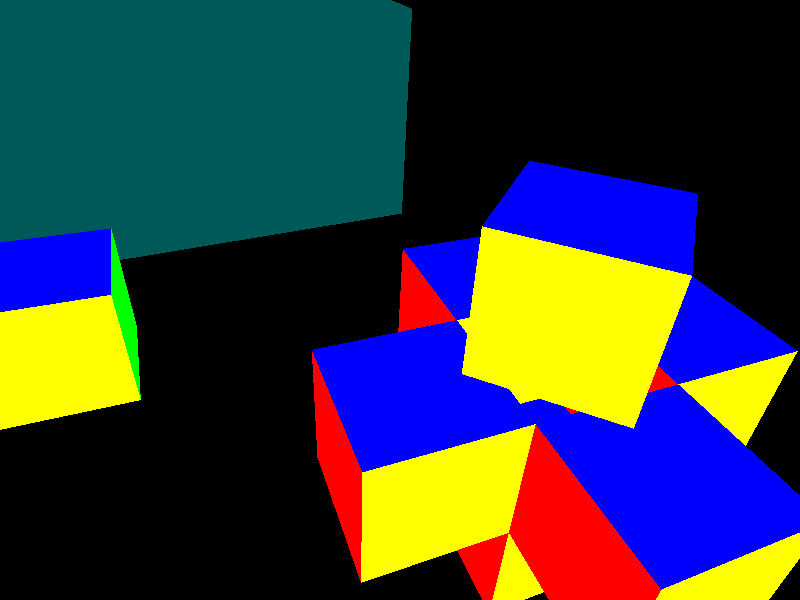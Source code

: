 // 20220813 (C) Gunter Liszewski -*- mode: pov; -*-
// orientation
#version 3.7;
#include "colors.inc"
 global_settings { assumed_gamma 1.0 }

camera { location <0,2,-10> look_at 0 }
light_source { <-5,30,-10> 1 }

#macro Side( Colour, P1, P2, P3, P4)
  polygon {  5, P1 P2 P3 P4 P1
    texture{ finish  { specular 0.6 }
      pigment { colour Colour }
      normal  { agate 0.25 scale 1/2 }}}
#end
// We want a cubelet of unit square facelets
#declare F = Side(Red,     <-1,-1,-1>, <-1,1,-1>, <1,1,-1>, <1,-1,-1>)
#declare B = Side(Green,   <-1,-1,1>, <-1,1,1>, <1,1,1>, <1,-1,1>)
#declare U = Side(Blue,    <-1,1,-1>, <-1,1,1>, <1,1,1>, <1,1,-1>)
#declare D = Side(Cyan,    <-1,-1,-1>, <-1,-1,1>, <1,-1,1>, <1,-1,-1>)
#declare L = Side(Magenta, <-1,-1,-1>, <-1,-1,1>, <-1,1,1>, <-1,1,-1>)
#declare R = Side(Yellow,  <1,-1,-1>, <1,1,-1>, <1,1,1>, <1,-1,1>)

// The way that worked with the cublets of the cube
// #declare F = Side(Red,     <0,0,0>, <0,1,0>, <1,1,0>, <1,0,0>)
// #declare B = Side(Green,   <0,0,1>, <0,1,1>, <1,1,1>, <1,0,1>)
// #declare U = Side(Blue,    <0,1,0>, <0,1,1>, <1,1,1>, <1,1,0>)
// #declare D = Side(Cyan,    <0,0,0>, <0,0,1>, <1,0,1>, <1,0,0>)
// #declare L = Side(Magenta, <0,0,0>, <0,0,1>, <0,1,1>, <0,1,0>)
// #declare R = Side(Yellow,  <1,0,0>, <1,1,0>, <1,1,1>, <1,0,1>)

#declare cubelet = union {
  object { F }
  object { U }
  object { R }
  object { B }
  object { D }
  object { L }
//  translate <-0.5, -0.5, -0.5>
}

#macro edge(a,b)
  #local X=0;
  #local Y=0;
  #local Z=0;
  #switch (a)
    #case (0) #local X=-1;
    #break
    #case (1) #local X=1;
    #break
    #case (2) #local Y=1;
    #break
    #case (3) #local Y=-1;
    #break
  #else
    #debug "What is it on this edge A?"
  #end
  #switch (b)
    #case (2) #local Y=1;
    #break
    #case (3) #local Y=-1;
    #break
    #case (4) #local Z=-1;
    #break
    #case (5) #local Z=1;
    #break
  #else
    #debug "What about this face on edge B?"
  #end
  object { cubelet translate <X,Y,Z> }
#end

#macro corner(a,b,c)
  #local X=1; // front, or FUR, or 025
  #local Y=1; //        up
  #local Z=1; //        right
  #switch (a)
    #case (0) #local X=-1;
    #break
    #case (1) #local X=1;
    #break
  #else
    #debug "What is it this corner A?"
  #end
  #switch (b)
    #case (2) #local Y=1;
    #break
    #case (3) #local Y=-1;
    #break
    #case (4) #local Z=-1;
    #break
    #case (5) #local Z=1;
    #break
  #else
    #debug "What about corner B?"
  #end
    #switch (c)
    #case (2) #local Y=1;
    #break
    #case (3) #local Y=-1;
    #break
    #case (4) #local Z=-1;
    #break
    #case (5) #local Z=1;
    #break
  #else
    #debug "Where it the face C?"
  #end
  object { cubelet translate <X,Y,Z> }
#end

#macro centre(a)
  #local X=0;
  #local Y=0;
  #local Z=0;
  #switch (a)
    #case (0) #local X=-1;
    #break
    #case (1) #local X=1;
    #break
    #case (2) #local Y=1;
    #break
    #case (3) #local Y=-1;
    #break
    #case (4) #local Z=-1;
    #break
    #case (5) #local Z=1;
    #break
  #else
    #debug "What is it on this edge A?"
  #end
  object { cubelet translate <X*2,Y*2,Z*2> }  
#end

#declare standard_edges = union {
// y*0 x*0
  edge(0,2) // front up
  edge(0,3) //       down
  edge(0,4) //       left
  edge(0,5) //       right
// y*180  
  edge(1,2) // back  up
  edge(1,3) //       down
  edge(1,4) //       left
  edge(1,5) //       right
// x*-90  
  edge(2,4) // up    left
  edge(2,5) //       right
// x*90  
  edge(3,4) // down  left
  edge(3,5) //       right
} // standard_edges
#declare standard_corners = union {
// y*0
  corner(0,4,2) // front left up
  corner(0,2,5) //       up right
  corner(0,5,3) //       right down
  corner(0,3,4) //       down left
// y*180
  corner(1,5,2) // back right up
  corner(1,2,4) //      up left
  corner(1,4,3) //      left down
  corner(1,3,5) //      down right
} // standard_corners

#declare standard_centres = union {
// y*0 x*0
  centre(0) // front
  centre(1) // back
  centre(2) // up
  centre(3) // down
  centre(4) // left
  centre(5) // right
} // standard_centres

#macro centres(a)
  union {
  #local TX=a.x;
  #local TY=a.y;
  #local TZ=a.z;
// y*0 x*0
  centre(0) // front
  centre(1) // back
  object { centre(2) rotate <TX,TY,TZ> } // up
  centre(3) // down
  centre(4) // left
  centre(5) // right
} // centres
#end

#macro Mirror( Colour )
  box { <0,0,0>, <10,4,4>
    pigment { colour Colour } finish { reflection 1 } }
#end

//--------------------------------------------------
// reorientation macro, from abyss.pov in 3.7 scenes
//--------------------------------------------------
#macro mOrient(P1,P2)
#local yV1=vnormalize(P2-P1);
#local xV1=vnormalize(vcross(yV1,z));
#local zV1=vcross(xV1,yV1);
                matrix <xV1.x,xV1.y,xV1.z,yV1.x,yV1.y,yV1.z,zV1.x,zV1.y,zV1.z,P1.x,P1.y,P1.z>
#end

#macro Matrix()
  matrix
<   
//  1,0,0, 0,1,0, 0,0,1, 0,0,0 // additive zero matrix-transform (implied column 0,0,0,1)
// our experiments
    // 1.3,0.6,0,    0,1,0, 0,0,1,   -1,0,0
  1.4, 0.6,   0, // 0, --- 3x3 rotation matrix
 -1.3,   1,   0, // 0, --- (V*T)_x=v_x*t_00 + v_y*t_10 + v_z*t_20 + t_30
    0,   0, 1.6, // 0, --- (V*T)_y=v_x*t_01 + v_y*t_11 + v_z*t_21 + t_31
                 //    --- (V*T)_z=v_x*t_02 + v_y*t_12 + v_z*t_22 + t_32
   -1,   0,   0  // 1, --- translation row vector
// POV-ray on the calculation of the matrix-transformed object
// https://www.povray.org/documentation/3.7.0/r3_3.html#r3_3_1_12_4
>
#end

#macro Spin(a,b)
  #switch (a)
    #case (0) 
//      matrix < 1,0,0, 0,1,0, 0,0,1, 0,0,0 >
    #break
    #case (1)
//      matrix < 1,1,0, 1,0,0, 0,0,1 0,0,0 >
      rotate z*180
    #break
    #case (2) 
//      matrix < 1,0,0, 0,-1,0 0,0,-1, 0,0,0 >
      rotate y*90
    #break
    #case (3) 
//      matrix < -1,0,0, 0,1,0 0,0,-1, 0,0,0 >
      rotate y*180
    #break
    #case (4) 
//      matrix < 1,0,0, 0,-1,0, 0,0,-1 0,0,0 >
      rotate y*-90
    #break
    #case (5) 
//      matrix < -1,0,0, 0,-1,0, 0,0,-1, 0,0,0 >      
      rotate z*90
    #break
  #end
#end
// The things in this picture
union {
  object { Mirror( <0,0.1,0.1> ) rotate y*87 translate <-10,0,0> }
  object { centres( <0,45,0> ) } // rotate x*0 //Matrix()
  // object { standard_corners Matrix() }
  //  object { standard_centres Matrix() }
  // object { that_cube }
  //  object { cubelet rotate y*-30 translate <-4,0,-4> }
  object { cubelet Spin(0,2) translate <-4,0,-6.3> }
  // object { cubelet Spin(1,3) translate <-3.9,0,-4.8> }  
  // object { cubelet Spin(2,4) translate <-3.7,0,-3.3> }
  // object { cubelet Spin(3,5) translate <-2.8,0,-1.8> }
  // object { cubelet Spin(4,2) translate <-1.4,0,-0.3> }
  // object { cubelet Spin(5,3) translate <0,0,1.2> }

  translate <3,0,1> 
  rotate <131,122,133> 
//    rotate <0,22,0> 
}
